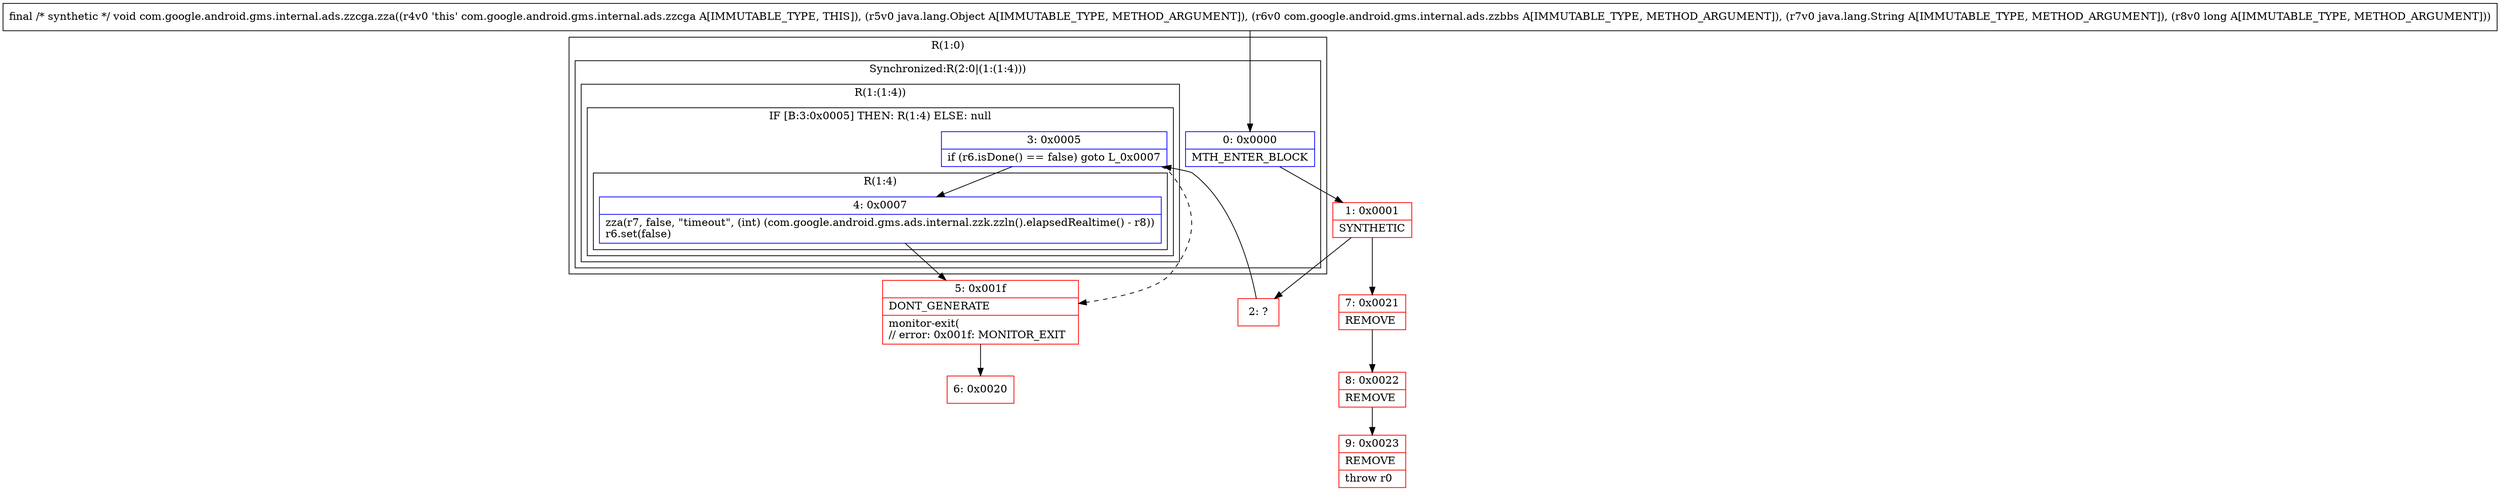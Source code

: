 digraph "CFG forcom.google.android.gms.internal.ads.zzcga.zza(Ljava\/lang\/Object;Lcom\/google\/android\/gms\/internal\/ads\/zzbbs;Ljava\/lang\/String;J)V" {
subgraph cluster_Region_1600503466 {
label = "R(1:0)";
node [shape=record,color=blue];
subgraph cluster_SynchronizedRegion_1086594102 {
label = "Synchronized:R(2:0|(1:(1:4)))";
node [shape=record,color=blue];
Node_0 [shape=record,label="{0\:\ 0x0000|MTH_ENTER_BLOCK\l}"];
subgraph cluster_Region_2047763272 {
label = "R(1:(1:4))";
node [shape=record,color=blue];
subgraph cluster_IfRegion_531224706 {
label = "IF [B:3:0x0005] THEN: R(1:4) ELSE: null";
node [shape=record,color=blue];
Node_3 [shape=record,label="{3\:\ 0x0005|if (r6.isDone() == false) goto L_0x0007\l}"];
subgraph cluster_Region_1833674035 {
label = "R(1:4)";
node [shape=record,color=blue];
Node_4 [shape=record,label="{4\:\ 0x0007|zza(r7, false, \"timeout\", (int) (com.google.android.gms.ads.internal.zzk.zzln().elapsedRealtime() \- r8))\lr6.set(false)\l}"];
}
}
}
}
}
Node_1 [shape=record,color=red,label="{1\:\ 0x0001|SYNTHETIC\l}"];
Node_2 [shape=record,color=red,label="{2\:\ ?}"];
Node_5 [shape=record,color=red,label="{5\:\ 0x001f|DONT_GENERATE\l|monitor\-exit(\l\/\/ error: 0x001f: MONITOR_EXIT  \l}"];
Node_6 [shape=record,color=red,label="{6\:\ 0x0020}"];
Node_7 [shape=record,color=red,label="{7\:\ 0x0021|REMOVE\l}"];
Node_8 [shape=record,color=red,label="{8\:\ 0x0022|REMOVE\l}"];
Node_9 [shape=record,color=red,label="{9\:\ 0x0023|REMOVE\l|throw r0\l}"];
MethodNode[shape=record,label="{final \/* synthetic *\/ void com.google.android.gms.internal.ads.zzcga.zza((r4v0 'this' com.google.android.gms.internal.ads.zzcga A[IMMUTABLE_TYPE, THIS]), (r5v0 java.lang.Object A[IMMUTABLE_TYPE, METHOD_ARGUMENT]), (r6v0 com.google.android.gms.internal.ads.zzbbs A[IMMUTABLE_TYPE, METHOD_ARGUMENT]), (r7v0 java.lang.String A[IMMUTABLE_TYPE, METHOD_ARGUMENT]), (r8v0 long A[IMMUTABLE_TYPE, METHOD_ARGUMENT])) }"];
MethodNode -> Node_0;
Node_0 -> Node_1;
Node_3 -> Node_4;
Node_3 -> Node_5[style=dashed];
Node_4 -> Node_5;
Node_1 -> Node_2;
Node_1 -> Node_7;
Node_2 -> Node_3;
Node_5 -> Node_6;
Node_7 -> Node_8;
Node_8 -> Node_9;
}

